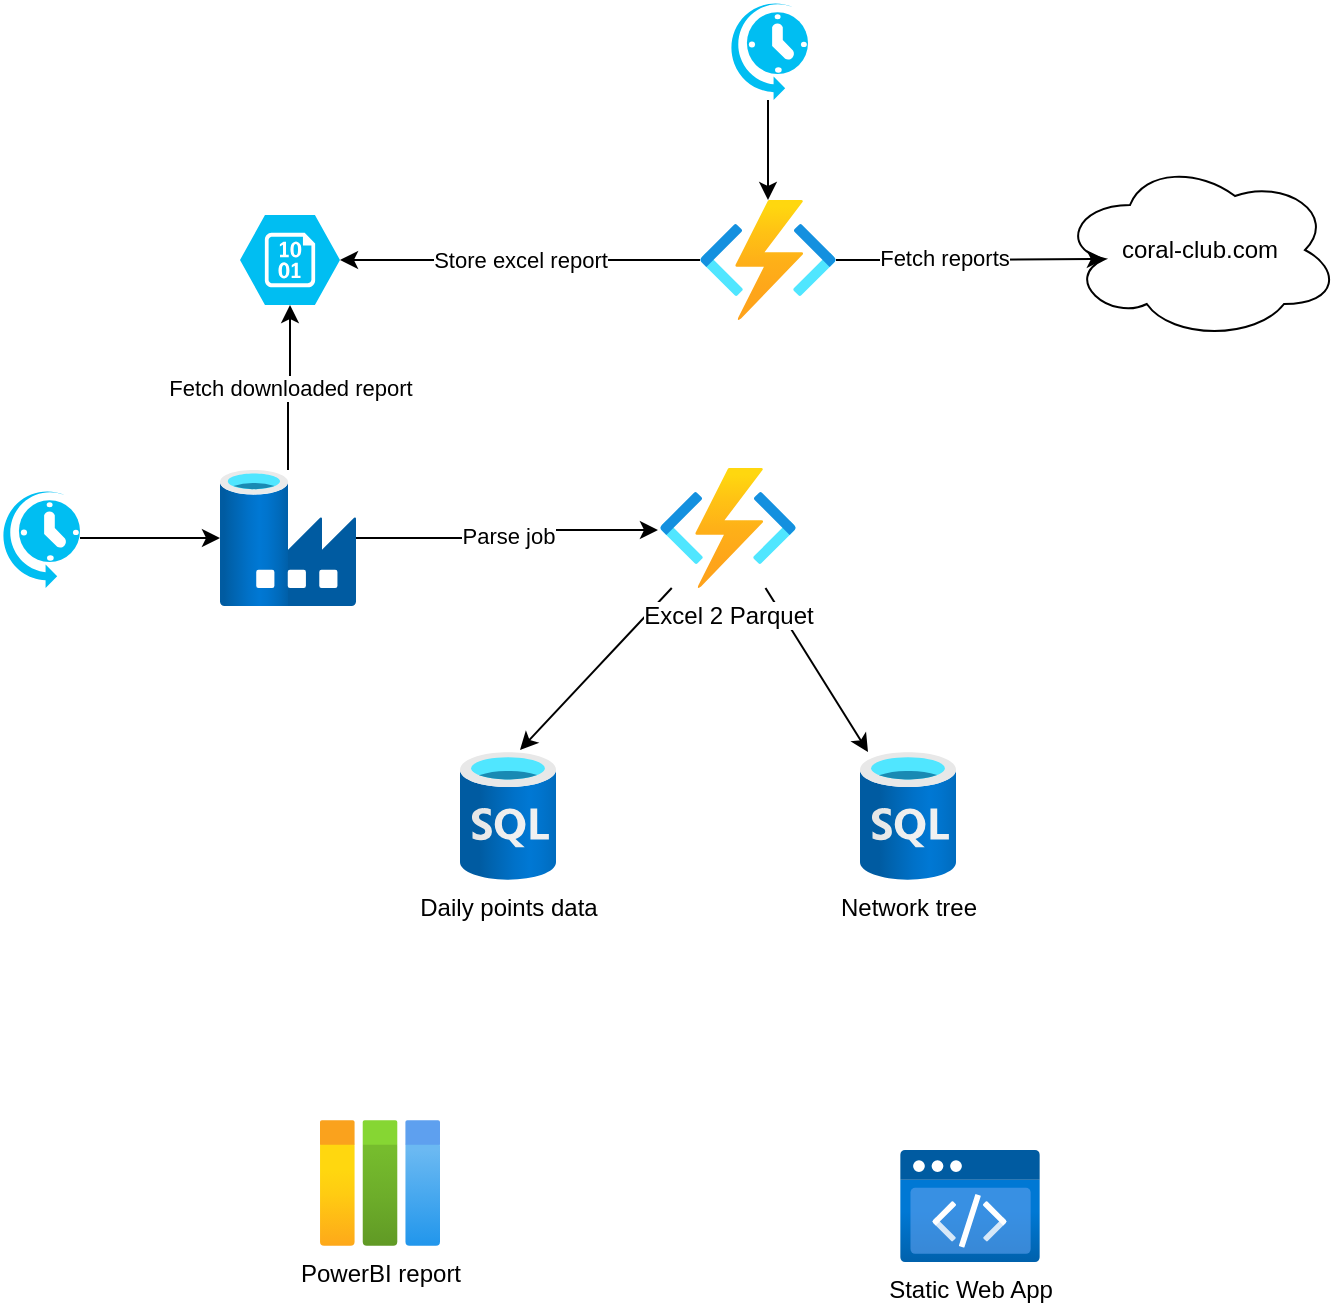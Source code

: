 <mxfile>
    <diagram name="Page-1" id="F7DJSDN21-6ArAo4oOun">
        <mxGraphModel dx="752" dy="614" grid="1" gridSize="10" guides="1" tooltips="1" connect="1" arrows="1" fold="1" page="1" pageScale="1" pageWidth="827" pageHeight="1169" math="0" shadow="0">
            <root>
                <mxCell id="0"/>
                <mxCell id="1" parent="0"/>
                <mxCell id="JSHWopGk9b5dcX67kL73-1" value="" style="verticalLabelPosition=bottom;html=1;verticalAlign=top;align=center;strokeColor=none;fillColor=#00BEF2;shape=mxgraph.azure.storage_blob;" parent="1" vertex="1">
                    <mxGeometry x="170" y="117.5" width="50" height="45" as="geometry"/>
                </mxCell>
                <mxCell id="JSHWopGk9b5dcX67kL73-2" value="" style="image;aspect=fixed;html=1;points=[];align=center;fontSize=12;image=img/lib/azure2/compute/Function_Apps.svg;" parent="1" vertex="1">
                    <mxGeometry x="400" y="110" width="68" height="60" as="geometry"/>
                </mxCell>
                <mxCell id="JSHWopGk9b5dcX67kL73-3" value="coral-club.com" style="ellipse;shape=cloud;whiteSpace=wrap;html=1;" parent="1" vertex="1">
                    <mxGeometry x="580" y="90" width="140" height="90" as="geometry"/>
                </mxCell>
                <mxCell id="JSHWopGk9b5dcX67kL73-4" style="edgeStyle=orthogonalEdgeStyle;rounded=0;orthogonalLoop=1;jettySize=auto;html=1;entryX=0.16;entryY=0.55;entryDx=0;entryDy=0;entryPerimeter=0;" parent="1" source="JSHWopGk9b5dcX67kL73-2" target="JSHWopGk9b5dcX67kL73-3" edge="1">
                    <mxGeometry relative="1" as="geometry"/>
                </mxCell>
                <mxCell id="JSHWopGk9b5dcX67kL73-5" value="Fetch reports" style="edgeLabel;html=1;align=center;verticalAlign=middle;resizable=0;points=[];" parent="JSHWopGk9b5dcX67kL73-4" vertex="1" connectable="0">
                    <mxGeometry x="-0.207" y="1" relative="1" as="geometry">
                        <mxPoint as="offset"/>
                    </mxGeometry>
                </mxCell>
                <mxCell id="JSHWopGk9b5dcX67kL73-6" value="Store excel report" style="edgeStyle=orthogonalEdgeStyle;rounded=0;orthogonalLoop=1;jettySize=auto;html=1;entryX=1;entryY=0.5;entryDx=0;entryDy=0;entryPerimeter=0;" parent="1" source="JSHWopGk9b5dcX67kL73-2" target="JSHWopGk9b5dcX67kL73-1" edge="1">
                    <mxGeometry relative="1" as="geometry"/>
                </mxCell>
                <mxCell id="JSHWopGk9b5dcX67kL73-7" value="" style="image;aspect=fixed;html=1;points=[];align=center;fontSize=12;image=img/lib/azure2/databases/Data_Factory.svg;" parent="1" vertex="1">
                    <mxGeometry x="160" y="245" width="68" height="68" as="geometry"/>
                </mxCell>
                <mxCell id="JSHWopGk9b5dcX67kL73-11" value="Fetch downloaded report" style="edgeStyle=orthogonalEdgeStyle;rounded=0;orthogonalLoop=1;jettySize=auto;html=1;entryX=0.5;entryY=1;entryDx=0;entryDy=0;entryPerimeter=0;" parent="1" source="JSHWopGk9b5dcX67kL73-7" target="JSHWopGk9b5dcX67kL73-1" edge="1">
                    <mxGeometry relative="1" as="geometry">
                        <mxPoint x="260" y="186" as="targetPoint"/>
                    </mxGeometry>
                </mxCell>
                <mxCell id="JSHWopGk9b5dcX67kL73-12" value="Parse job" style="edgeStyle=orthogonalEdgeStyle;rounded=0;orthogonalLoop=1;jettySize=auto;html=1;entryX=-0.015;entryY=0.517;entryDx=0;entryDy=0;entryPerimeter=0;" parent="1" source="JSHWopGk9b5dcX67kL73-7" target="8" edge="1">
                    <mxGeometry relative="1" as="geometry">
                        <mxPoint x="377" y="279" as="targetPoint"/>
                    </mxGeometry>
                </mxCell>
                <mxCell id="JSHWopGk9b5dcX67kL73-14" value="Network tree" style="image;aspect=fixed;html=1;points=[];align=center;fontSize=12;image=img/lib/azure2/databases/SQL_Database.svg;" parent="1" vertex="1">
                    <mxGeometry x="480" y="386" width="48" height="64" as="geometry"/>
                </mxCell>
                <mxCell id="JSHWopGk9b5dcX67kL73-16" value="Daily points data" style="image;aspect=fixed;html=1;points=[];align=center;fontSize=12;image=img/lib/azure2/databases/SQL_Database.svg;" parent="1" vertex="1">
                    <mxGeometry x="280" y="386" width="48" height="64" as="geometry"/>
                </mxCell>
                <mxCell id="JSHWopGk9b5dcX67kL73-23" style="edgeStyle=orthogonalEdgeStyle;rounded=0;orthogonalLoop=1;jettySize=auto;html=1;" parent="1" source="JSHWopGk9b5dcX67kL73-21" target="JSHWopGk9b5dcX67kL73-2" edge="1">
                    <mxGeometry relative="1" as="geometry"/>
                </mxCell>
                <mxCell id="JSHWopGk9b5dcX67kL73-21" value="" style="verticalLabelPosition=bottom;html=1;verticalAlign=top;align=center;strokeColor=none;fillColor=#00BEF2;shape=mxgraph.azure.scheduler;pointerEvents=1;" parent="1" vertex="1">
                    <mxGeometry x="414" y="10" width="40" height="50" as="geometry"/>
                </mxCell>
                <mxCell id="JSHWopGk9b5dcX67kL73-24" style="edgeStyle=orthogonalEdgeStyle;rounded=0;orthogonalLoop=1;jettySize=auto;html=1;" parent="1" source="JSHWopGk9b5dcX67kL73-22" target="JSHWopGk9b5dcX67kL73-7" edge="1">
                    <mxGeometry relative="1" as="geometry"/>
                </mxCell>
                <mxCell id="JSHWopGk9b5dcX67kL73-22" value="" style="verticalLabelPosition=bottom;html=1;verticalAlign=top;align=center;strokeColor=none;fillColor=#00BEF2;shape=mxgraph.azure.scheduler;pointerEvents=1;" parent="1" vertex="1">
                    <mxGeometry x="50" y="254" width="40" height="50" as="geometry"/>
                </mxCell>
                <mxCell id="2" value="PowerBI report" style="aspect=fixed;html=1;points=[];align=center;image;fontSize=12;image=img/lib/azure2/general/Journey_Hub.svg;" parent="1" vertex="1">
                    <mxGeometry x="210" y="570" width="60" height="63" as="geometry"/>
                </mxCell>
                <mxCell id="3" value="Static Web App" style="aspect=fixed;html=1;points=[];align=center;image;fontSize=12;image=img/lib/azure2/preview/Static_Apps.svg;" parent="1" vertex="1">
                    <mxGeometry x="500" y="585" width="70" height="56.0" as="geometry"/>
                </mxCell>
                <mxCell id="9" style="edgeStyle=none;html=1;entryX=0.625;entryY=-0.016;entryDx=0;entryDy=0;entryPerimeter=0;" edge="1" parent="1" source="8" target="JSHWopGk9b5dcX67kL73-16">
                    <mxGeometry relative="1" as="geometry"/>
                </mxCell>
                <mxCell id="10" style="edgeStyle=none;html=1;" edge="1" parent="1" source="8" target="JSHWopGk9b5dcX67kL73-14">
                    <mxGeometry relative="1" as="geometry"/>
                </mxCell>
                <mxCell id="8" value="Excel 2 Parquet" style="image;aspect=fixed;html=1;points=[];align=center;fontSize=12;image=img/lib/azure2/compute/Function_Apps.svg;" vertex="1" parent="1">
                    <mxGeometry x="380" y="244" width="68" height="60" as="geometry"/>
                </mxCell>
            </root>
        </mxGraphModel>
    </diagram>
</mxfile>